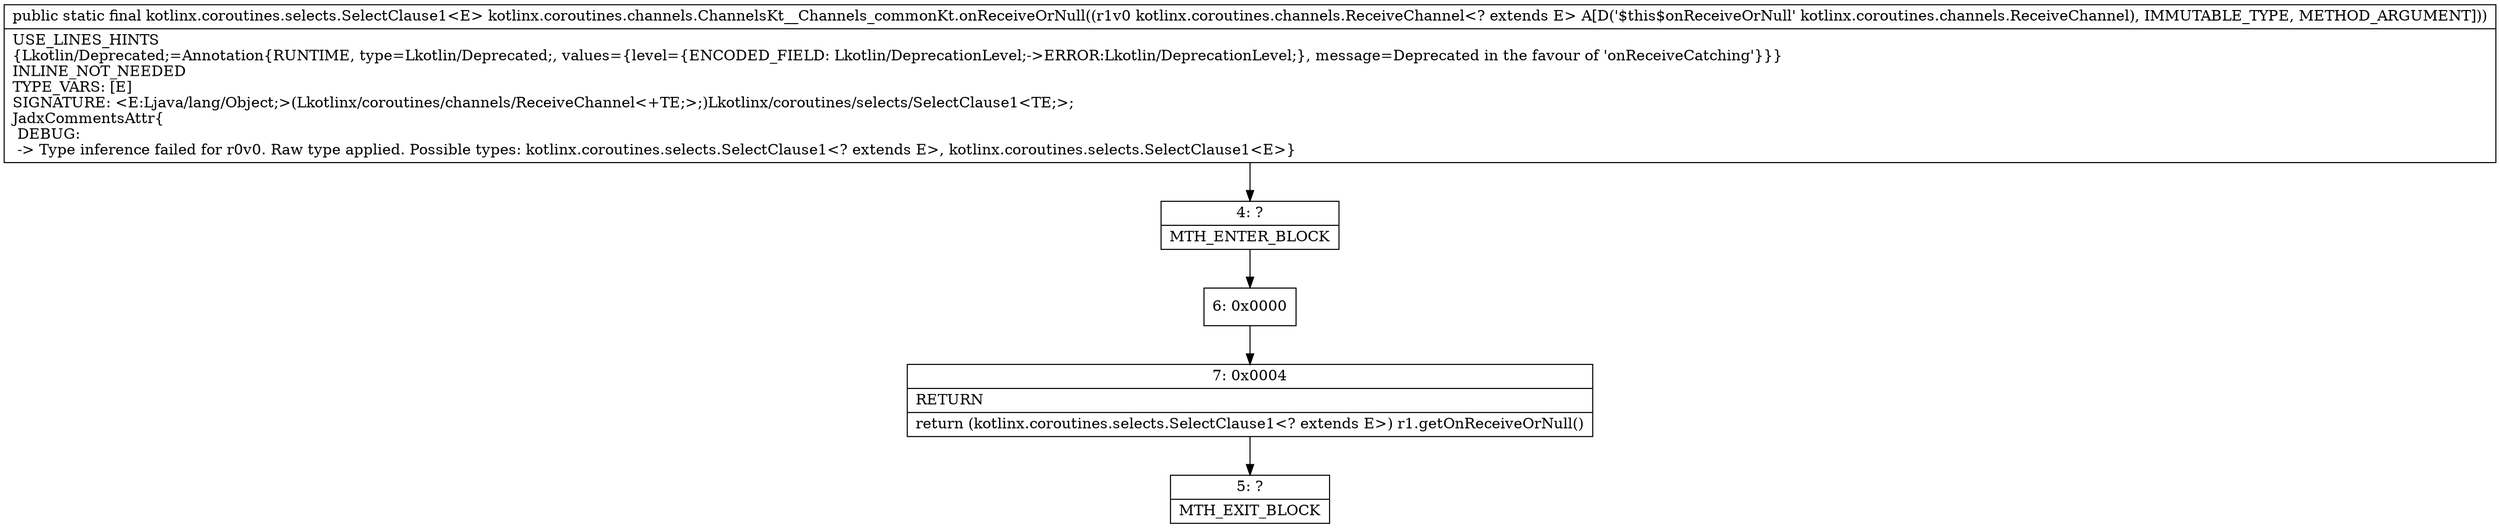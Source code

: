 digraph "CFG forkotlinx.coroutines.channels.ChannelsKt__Channels_commonKt.onReceiveOrNull(Lkotlinx\/coroutines\/channels\/ReceiveChannel;)Lkotlinx\/coroutines\/selects\/SelectClause1;" {
Node_4 [shape=record,label="{4\:\ ?|MTH_ENTER_BLOCK\l}"];
Node_6 [shape=record,label="{6\:\ 0x0000}"];
Node_7 [shape=record,label="{7\:\ 0x0004|RETURN\l|return (kotlinx.coroutines.selects.SelectClause1\<? extends E\>) r1.getOnReceiveOrNull()\l}"];
Node_5 [shape=record,label="{5\:\ ?|MTH_EXIT_BLOCK\l}"];
MethodNode[shape=record,label="{public static final kotlinx.coroutines.selects.SelectClause1\<E\> kotlinx.coroutines.channels.ChannelsKt__Channels_commonKt.onReceiveOrNull((r1v0 kotlinx.coroutines.channels.ReceiveChannel\<? extends E\> A[D('$this$onReceiveOrNull' kotlinx.coroutines.channels.ReceiveChannel), IMMUTABLE_TYPE, METHOD_ARGUMENT]))  | USE_LINES_HINTS\l\{Lkotlin\/Deprecated;=Annotation\{RUNTIME, type=Lkotlin\/Deprecated;, values=\{level=\{ENCODED_FIELD: Lkotlin\/DeprecationLevel;\-\>ERROR:Lkotlin\/DeprecationLevel;\}, message=Deprecated in the favour of 'onReceiveCatching'\}\}\}\lINLINE_NOT_NEEDED\lTYPE_VARS: [E]\lSIGNATURE: \<E:Ljava\/lang\/Object;\>(Lkotlinx\/coroutines\/channels\/ReceiveChannel\<+TE;\>;)Lkotlinx\/coroutines\/selects\/SelectClause1\<TE;\>;\lJadxCommentsAttr\{\l DEBUG: \l \-\> Type inference failed for r0v0. Raw type applied. Possible types: kotlinx.coroutines.selects.SelectClause1\<? extends E\>, kotlinx.coroutines.selects.SelectClause1\<E\>\}\l}"];
MethodNode -> Node_4;Node_4 -> Node_6;
Node_6 -> Node_7;
Node_7 -> Node_5;
}

